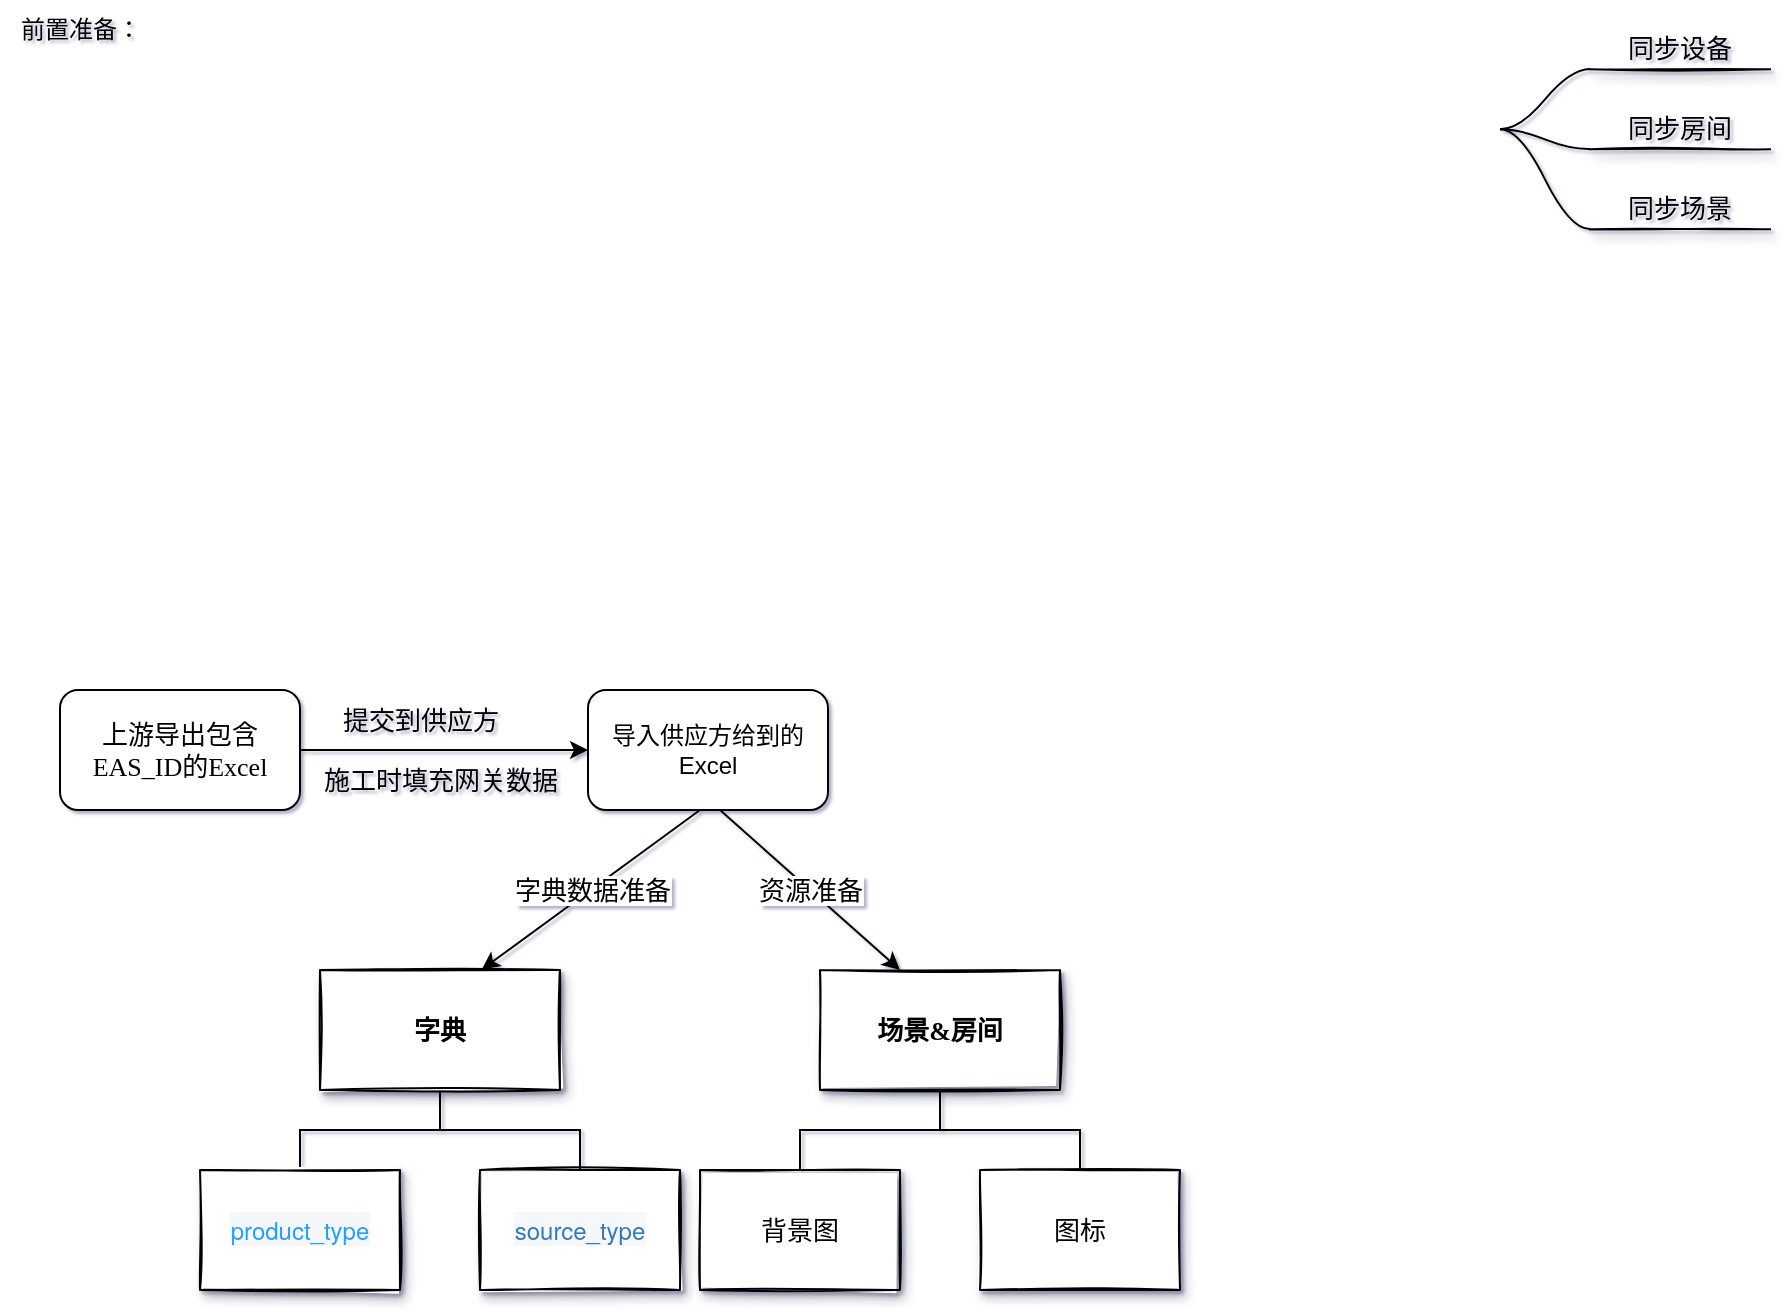 <mxfile version="20.4.0" type="github">
  <diagram id="gWpfDHFNE3KKYQMcA2ZL" name="第 1 页">
    <mxGraphModel dx="1366" dy="816" grid="1" gridSize="10" guides="1" tooltips="1" connect="1" arrows="1" fold="1" page="1" pageScale="1" pageWidth="827" pageHeight="1169" math="0" shadow="1">
      <root>
        <mxCell id="0" />
        <mxCell id="1" parent="0" />
        <mxCell id="KSl4At89BIPdw04Hjlh8-5" value="导入供应方给到的Excel" style="rounded=1;whiteSpace=wrap;html=1;" vertex="1" parent="1">
          <mxGeometry x="334" y="360" width="120" height="60" as="geometry" />
        </mxCell>
        <mxCell id="KSl4At89BIPdw04Hjlh8-6" value="前置准备：" style="text;html=1;align=center;verticalAlign=middle;resizable=0;points=[];autosize=1;strokeColor=none;fillColor=none;strokeWidth=18;" vertex="1" parent="1">
          <mxGeometry x="40" y="15" width="80" height="30" as="geometry" />
        </mxCell>
        <mxCell id="KSl4At89BIPdw04Hjlh8-8" style="edgeStyle=orthogonalEdgeStyle;rounded=0;orthogonalLoop=1;jettySize=auto;html=1;exitX=1;exitY=0.5;exitDx=0;exitDy=0;entryX=0;entryY=0.5;entryDx=0;entryDy=0;fontFamily=Verdana;fontSize=13;" edge="1" parent="1" source="KSl4At89BIPdw04Hjlh8-7" target="KSl4At89BIPdw04Hjlh8-5">
          <mxGeometry relative="1" as="geometry" />
        </mxCell>
        <mxCell id="KSl4At89BIPdw04Hjlh8-7" value="上游导出包含EAS_ID的Excel" style="rounded=1;whiteSpace=wrap;html=1;strokeWidth=1;fontFamily=Verdana;fontSize=13;strokeColor=default;" vertex="1" parent="1">
          <mxGeometry x="70" y="360" width="120" height="60" as="geometry" />
        </mxCell>
        <mxCell id="KSl4At89BIPdw04Hjlh8-9" value="提交到供应方" style="text;html=1;align=center;verticalAlign=middle;resizable=0;points=[];autosize=1;strokeColor=none;fillColor=none;fontSize=13;fontFamily=Verdana;" vertex="1" parent="1">
          <mxGeometry x="200" y="360" width="100" height="30" as="geometry" />
        </mxCell>
        <mxCell id="KSl4At89BIPdw04Hjlh8-12" value="施工时填充网关数据" style="text;html=1;align=center;verticalAlign=middle;resizable=0;points=[];autosize=1;strokeColor=none;fillColor=none;fontSize=13;fontFamily=Verdana;" vertex="1" parent="1">
          <mxGeometry x="190" y="390" width="140" height="30" as="geometry" />
        </mxCell>
        <mxCell id="KSl4At89BIPdw04Hjlh8-18" value="同步设备" style="whiteSpace=wrap;html=1;shape=partialRectangle;top=0;left=0;bottom=1;right=0;points=[[0,1],[1,1]];fillColor=none;align=center;verticalAlign=bottom;routingCenterY=0.5;snapToPoint=1;recursiveResize=0;autosize=1;treeFolding=1;treeMoving=1;newEdgeStyle={&quot;edgeStyle&quot;:&quot;entityRelationEdgeStyle&quot;,&quot;startArrow&quot;:&quot;none&quot;,&quot;endArrow&quot;:&quot;none&quot;,&quot;segment&quot;:10,&quot;curved&quot;:1};strokeColor=default;strokeWidth=1;fontFamily=Verdana;fontSize=13;shadow=1;sketch=1;" vertex="1" parent="1">
          <mxGeometry x="835" y="19.68" width="90" height="30" as="geometry" />
        </mxCell>
        <mxCell id="KSl4At89BIPdw04Hjlh8-19" value="" style="edgeStyle=entityRelationEdgeStyle;startArrow=none;endArrow=none;segment=10;curved=1;rounded=0;fontFamily=Verdana;fontSize=13;" edge="1" parent="1" target="KSl4At89BIPdw04Hjlh8-18">
          <mxGeometry relative="1" as="geometry">
            <mxPoint x="790" y="79.68" as="sourcePoint" />
          </mxGeometry>
        </mxCell>
        <mxCell id="KSl4At89BIPdw04Hjlh8-20" value="同步房间" style="whiteSpace=wrap;html=1;shape=partialRectangle;top=0;left=0;bottom=1;right=0;points=[[0,1],[1,1]];fillColor=none;align=center;verticalAlign=bottom;routingCenterY=0.5;snapToPoint=1;recursiveResize=0;autosize=1;treeFolding=1;treeMoving=1;newEdgeStyle={&quot;edgeStyle&quot;:&quot;entityRelationEdgeStyle&quot;,&quot;startArrow&quot;:&quot;none&quot;,&quot;endArrow&quot;:&quot;none&quot;,&quot;segment&quot;:10,&quot;curved&quot;:1};strokeColor=default;strokeWidth=1;fontFamily=Verdana;fontSize=13;shadow=1;sketch=1;" vertex="1" parent="1">
          <mxGeometry x="835" y="59.68" width="90" height="30" as="geometry" />
        </mxCell>
        <mxCell id="KSl4At89BIPdw04Hjlh8-21" value="" style="edgeStyle=entityRelationEdgeStyle;startArrow=none;endArrow=none;segment=10;curved=1;rounded=0;fontFamily=Verdana;fontSize=13;" edge="1" parent="1" target="KSl4At89BIPdw04Hjlh8-20">
          <mxGeometry relative="1" as="geometry">
            <mxPoint x="790" y="79.68" as="sourcePoint" />
          </mxGeometry>
        </mxCell>
        <mxCell id="KSl4At89BIPdw04Hjlh8-22" value="同步场景" style="whiteSpace=wrap;html=1;shape=partialRectangle;top=0;left=0;bottom=1;right=0;points=[[0,1],[1,1]];fillColor=none;align=center;verticalAlign=bottom;routingCenterY=0.5;snapToPoint=1;recursiveResize=0;autosize=1;treeFolding=1;treeMoving=1;newEdgeStyle={&quot;edgeStyle&quot;:&quot;entityRelationEdgeStyle&quot;,&quot;startArrow&quot;:&quot;none&quot;,&quot;endArrow&quot;:&quot;none&quot;,&quot;segment&quot;:10,&quot;curved&quot;:1};strokeColor=default;strokeWidth=1;fontFamily=Verdana;fontSize=13;shadow=1;sketch=1;" vertex="1" parent="1">
          <mxGeometry x="835" y="99.68" width="90" height="30" as="geometry" />
        </mxCell>
        <mxCell id="KSl4At89BIPdw04Hjlh8-23" value="" style="edgeStyle=entityRelationEdgeStyle;startArrow=none;endArrow=none;segment=10;curved=1;rounded=0;fontFamily=Verdana;fontSize=13;" edge="1" parent="1" target="KSl4At89BIPdw04Hjlh8-22">
          <mxGeometry relative="1" as="geometry">
            <mxPoint x="790" y="79.68" as="sourcePoint" />
          </mxGeometry>
        </mxCell>
        <mxCell id="KSl4At89BIPdw04Hjlh8-28" value="" style="edgeStyle=elbowEdgeStyle;elbow=vertical;startArrow=none;endArrow=none;rounded=0;fontFamily=Verdana;fontSize=13;" edge="1" parent="1" source="KSl4At89BIPdw04Hjlh8-30" target="KSl4At89BIPdw04Hjlh8-31">
          <mxGeometry relative="1" as="geometry" />
        </mxCell>
        <mxCell id="KSl4At89BIPdw04Hjlh8-29" value="" style="edgeStyle=elbowEdgeStyle;elbow=vertical;startArrow=none;endArrow=none;rounded=0;fontFamily=Verdana;fontSize=13;" edge="1" parent="1" source="KSl4At89BIPdw04Hjlh8-30" target="KSl4At89BIPdw04Hjlh8-32">
          <mxGeometry relative="1" as="geometry" />
        </mxCell>
        <UserObject label="&lt;span style=&quot;font-weight: 700;&quot;&gt;字典&lt;/span&gt;" treeRoot="1" id="KSl4At89BIPdw04Hjlh8-30">
          <mxCell style="whiteSpace=wrap;html=1;align=center;treeFolding=1;treeMoving=1;newEdgeStyle={&quot;edgeStyle&quot;:&quot;elbowEdgeStyle&quot;,&quot;startArrow&quot;:&quot;none&quot;,&quot;endArrow&quot;:&quot;none&quot;};shadow=1;sketch=1;strokeColor=default;strokeWidth=1;fontFamily=Verdana;fontSize=13;" vertex="1" parent="1">
            <mxGeometry x="200" y="500" width="120" height="60" as="geometry" />
          </mxCell>
        </UserObject>
        <mxCell id="KSl4At89BIPdw04Hjlh8-31" value="&lt;a style=&quot;box-sizing: inherit; background-color: rgb(245, 247, 250); cursor: pointer; color: rgb(32, 160, 255); text-decoration-line: none; font-family: &amp;quot;Helvetica Neue&amp;quot;, Helvetica, &amp;quot;PingFang SC&amp;quot;, &amp;quot;Hiragino Sans GB&amp;quot;, &amp;quot;Microsoft YaHei&amp;quot;, Arial, sans-serif; font-size: 12px;&quot; class=&quot;link-type&quot; href=&quot;http://10.220.88.97:8081/#/dict/type/data/60&quot;&gt;&lt;span style=&quot;box-sizing: inherit;&quot;&gt;product_type&lt;/span&gt;&lt;/a&gt;" style="whiteSpace=wrap;html=1;align=center;verticalAlign=middle;treeFolding=1;treeMoving=1;newEdgeStyle={&quot;edgeStyle&quot;:&quot;elbowEdgeStyle&quot;,&quot;startArrow&quot;:&quot;none&quot;,&quot;endArrow&quot;:&quot;none&quot;};shadow=1;sketch=1;strokeColor=default;strokeWidth=1;fontFamily=Verdana;fontSize=13;" vertex="1" parent="1">
          <mxGeometry x="140" y="600" width="100" height="60" as="geometry" />
        </mxCell>
        <mxCell id="KSl4At89BIPdw04Hjlh8-32" value="&lt;a style=&quot;box-sizing: inherit; background-color: rgb(245, 247, 250); cursor: pointer; color: rgb(51, 122, 183); text-decoration-line: none; font-family: &amp;quot;Helvetica Neue&amp;quot;, Helvetica, &amp;quot;PingFang SC&amp;quot;, &amp;quot;Hiragino Sans GB&amp;quot;, &amp;quot;Microsoft YaHei&amp;quot;, Arial, sans-serif; font-size: 12px;&quot; class=&quot;link-type&quot; href=&quot;http://10.220.88.97:8081/#/dict/type/data/58&quot;&gt;&lt;span style=&quot;box-sizing: inherit;&quot;&gt;source_type&lt;/span&gt;&lt;/a&gt;" style="whiteSpace=wrap;html=1;align=center;verticalAlign=middle;treeFolding=1;treeMoving=1;newEdgeStyle={&quot;edgeStyle&quot;:&quot;elbowEdgeStyle&quot;,&quot;startArrow&quot;:&quot;none&quot;,&quot;endArrow&quot;:&quot;none&quot;};shadow=1;sketch=1;strokeColor=default;strokeWidth=1;fontFamily=Verdana;fontSize=13;" vertex="1" parent="1">
          <mxGeometry x="280" y="600" width="100" height="60" as="geometry" />
        </mxCell>
        <mxCell id="KSl4At89BIPdw04Hjlh8-33" value="" style="endArrow=classic;html=1;rounded=0;fontFamily=Verdana;fontSize=13;entryX=0.674;entryY=-0.004;entryDx=0;entryDy=0;entryPerimeter=0;" edge="1" parent="1" target="KSl4At89BIPdw04Hjlh8-30">
          <mxGeometry relative="1" as="geometry">
            <mxPoint x="390" y="420" as="sourcePoint" />
            <mxPoint x="450" y="540" as="targetPoint" />
          </mxGeometry>
        </mxCell>
        <mxCell id="KSl4At89BIPdw04Hjlh8-34" value="字典数据准备" style="edgeLabel;resizable=0;html=1;align=center;verticalAlign=middle;shadow=1;sketch=1;strokeColor=default;strokeWidth=1;fontFamily=Verdana;fontSize=13;" connectable="0" vertex="1" parent="KSl4At89BIPdw04Hjlh8-33">
          <mxGeometry relative="1" as="geometry" />
        </mxCell>
        <mxCell id="KSl4At89BIPdw04Hjlh8-35" value="" style="endArrow=classic;html=1;rounded=0;fontFamily=Verdana;fontSize=13;" edge="1" parent="1">
          <mxGeometry relative="1" as="geometry">
            <mxPoint x="400" y="420" as="sourcePoint" />
            <mxPoint x="490" y="500" as="targetPoint" />
          </mxGeometry>
        </mxCell>
        <mxCell id="KSl4At89BIPdw04Hjlh8-36" value="资源准备" style="edgeLabel;resizable=0;html=1;align=center;verticalAlign=middle;shadow=1;sketch=1;strokeColor=default;strokeWidth=1;fontFamily=Verdana;fontSize=13;" connectable="0" vertex="1" parent="KSl4At89BIPdw04Hjlh8-35">
          <mxGeometry relative="1" as="geometry" />
        </mxCell>
        <mxCell id="KSl4At89BIPdw04Hjlh8-37" value="" style="edgeStyle=elbowEdgeStyle;elbow=vertical;startArrow=none;endArrow=none;rounded=0;fontFamily=Verdana;fontSize=13;" edge="1" parent="1" source="KSl4At89BIPdw04Hjlh8-39" target="KSl4At89BIPdw04Hjlh8-40">
          <mxGeometry relative="1" as="geometry" />
        </mxCell>
        <mxCell id="KSl4At89BIPdw04Hjlh8-38" value="" style="edgeStyle=elbowEdgeStyle;elbow=vertical;startArrow=none;endArrow=none;rounded=0;fontFamily=Verdana;fontSize=13;" edge="1" parent="1" source="KSl4At89BIPdw04Hjlh8-39" target="KSl4At89BIPdw04Hjlh8-41">
          <mxGeometry relative="1" as="geometry" />
        </mxCell>
        <UserObject label="&lt;span style=&quot;font-weight: 700;&quot;&gt;场景&amp;amp;房间&lt;/span&gt;" treeRoot="1" id="KSl4At89BIPdw04Hjlh8-39">
          <mxCell style="whiteSpace=wrap;html=1;align=center;treeFolding=1;treeMoving=1;newEdgeStyle={&quot;edgeStyle&quot;:&quot;elbowEdgeStyle&quot;,&quot;startArrow&quot;:&quot;none&quot;,&quot;endArrow&quot;:&quot;none&quot;};shadow=1;sketch=1;strokeColor=default;strokeWidth=1;fontFamily=Verdana;fontSize=13;" vertex="1" parent="1">
            <mxGeometry x="450" y="500" width="120" height="60" as="geometry" />
          </mxCell>
        </UserObject>
        <mxCell id="KSl4At89BIPdw04Hjlh8-40" value="背景图" style="whiteSpace=wrap;html=1;align=center;verticalAlign=middle;treeFolding=1;treeMoving=1;newEdgeStyle={&quot;edgeStyle&quot;:&quot;elbowEdgeStyle&quot;,&quot;startArrow&quot;:&quot;none&quot;,&quot;endArrow&quot;:&quot;none&quot;};shadow=1;sketch=1;strokeColor=default;strokeWidth=1;fontFamily=Verdana;fontSize=13;" vertex="1" parent="1">
          <mxGeometry x="390" y="600" width="100" height="60" as="geometry" />
        </mxCell>
        <mxCell id="KSl4At89BIPdw04Hjlh8-41" value="图标" style="whiteSpace=wrap;html=1;align=center;verticalAlign=middle;treeFolding=1;treeMoving=1;newEdgeStyle={&quot;edgeStyle&quot;:&quot;elbowEdgeStyle&quot;,&quot;startArrow&quot;:&quot;none&quot;,&quot;endArrow&quot;:&quot;none&quot;};shadow=1;sketch=1;strokeColor=default;strokeWidth=1;fontFamily=Verdana;fontSize=13;" vertex="1" parent="1">
          <mxGeometry x="530" y="600" width="100" height="60" as="geometry" />
        </mxCell>
      </root>
    </mxGraphModel>
  </diagram>
</mxfile>

